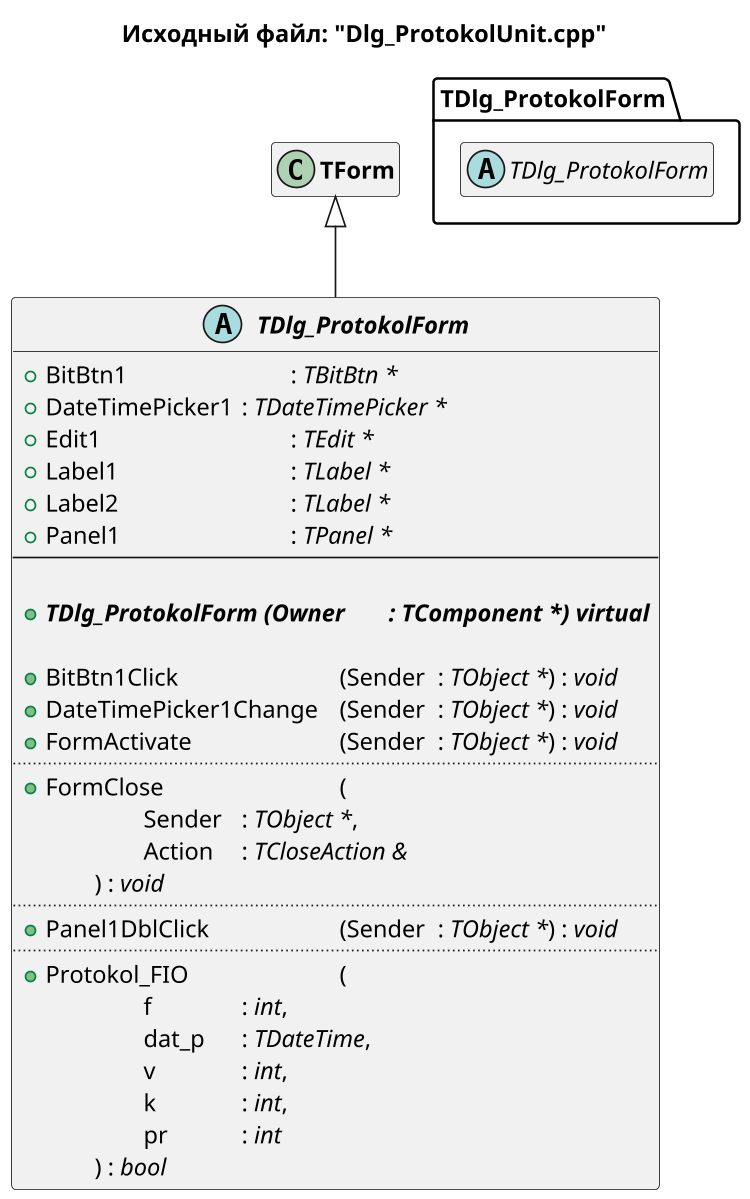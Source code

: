 @startuml Dlg_ProtokolUnit.cpp

title Исходный файл: "Dlg_ProtokolUnit.cpp"

scale 750 width
' left to right direction

"<b>TDlg_ProtokolForm</b>" -up-|> "<b>TForm</b>"

hide "<b>TForm</b>" members

abstract "<b>TDlg_ProtokolForm</b>"
{
    + BitBtn1 \t\t\t\t: <i>TBitBtn *</i>
    + DateTimePicker1 \t: <i>TDateTimePicker *</i>
    + Edit1 \t\t\t\t: <i>TEdit *</i>
    + Label1 \t\t\t\t: <i>TLabel *</i>
    + Label2 \t\t\t\t: <i>TLabel *</i>
    + Panel1 \t\t\t\t: <i>TPanel *</i>
    --
    
    + <b>{abstract} TDlg_ProtokolForm (Owner \t: <i>TComponent *</i>) virtual</b>

    + BitBtn1Click \t\t\t\t(Sender \t: <i>TObject *</i>) : <i>void</i>
    + DateTimePicker1Change \t(Sender \t: <i>TObject *</i>) : <i>void</i>
    + FormActivate \t\t\t(Sender \t: <i>TObject *</i>) : <i>void</i>
    ..
    + FormClose \t\t\t\t(
            \t\tSender \t: <i>TObject *</i>,
            \t\tAction \t: <i>TCloseAction &</i>
        \t) : <i>void</i>
    ..
    + Panel1DblClick \t\t\t(Sender \t: <i>TObject *</i>) : <i>void</i>
    ..
    + Protokol_FIO \t\t\t(
            \t\tf \t\t: <i>int</i>,
            \t\tdat_p \t: <i>TDateTime</i>,
            \t\tv \t\t: <i>int</i>,
            \t\tk \t\t: <i>int</i>,
            \t\tpr \t\t: <i>int</i>
        \t) : <i>bool</i>
}



package TDlg_ProtokolForm <<Folder>>
{
    abstract TDlg_ProtokolForm
    hide     TDlg_ProtokolForm members
}

@enduml